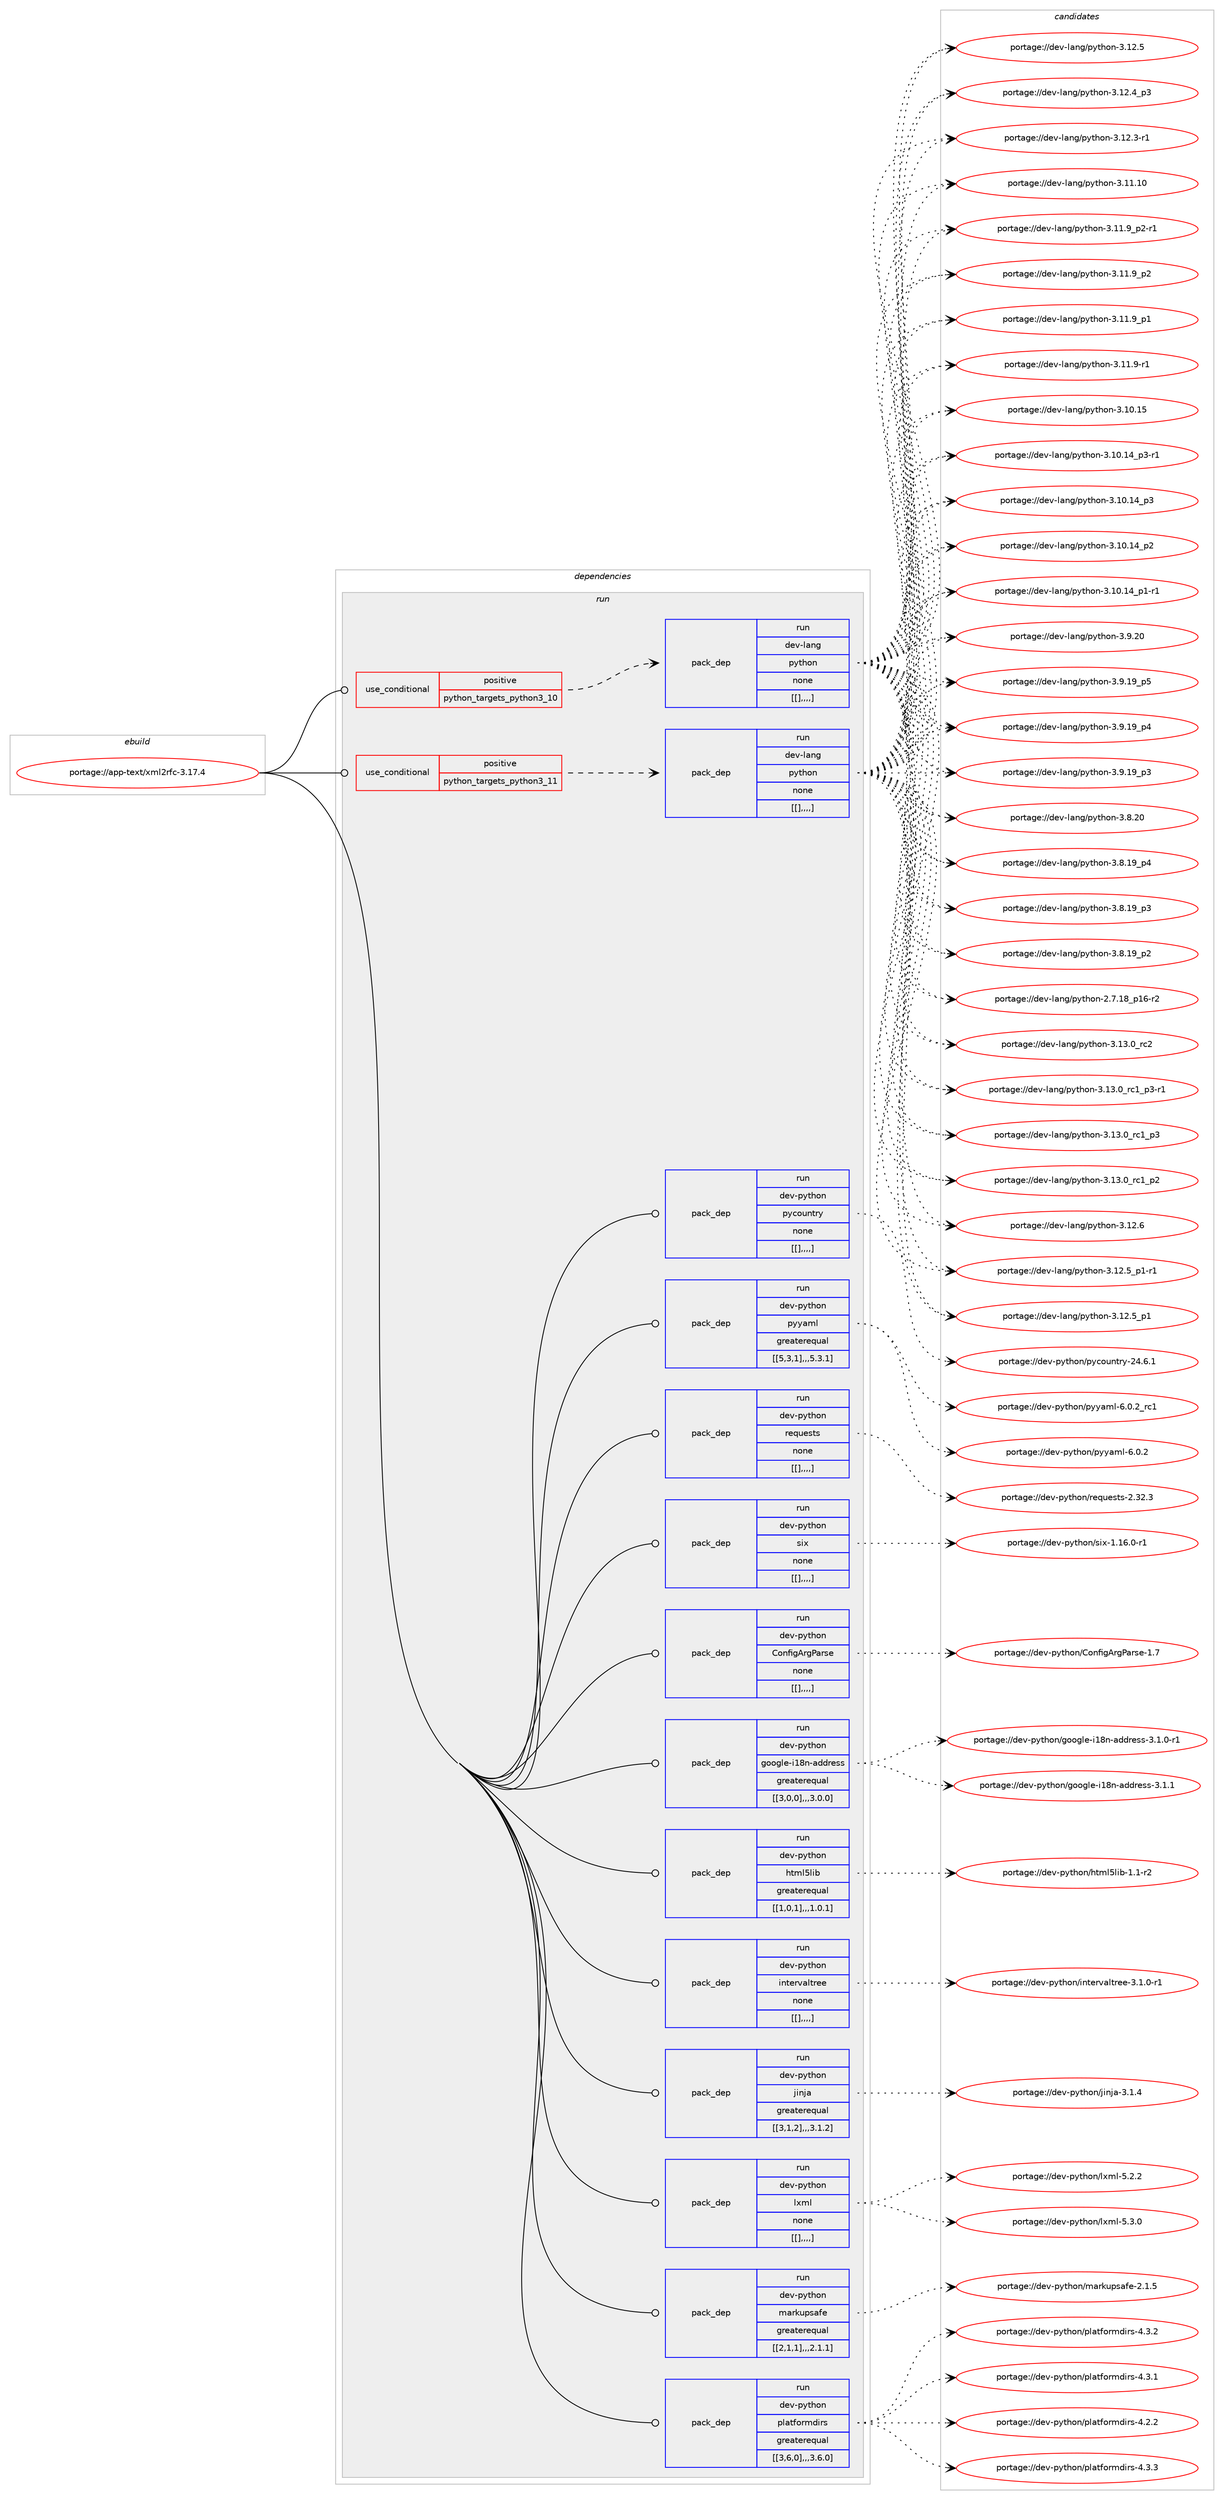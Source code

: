 digraph prolog {

# *************
# Graph options
# *************

newrank=true;
concentrate=true;
compound=true;
graph [rankdir=LR,fontname=Helvetica,fontsize=10,ranksep=1.5];#, ranksep=2.5, nodesep=0.2];
edge  [arrowhead=vee];
node  [fontname=Helvetica,fontsize=10];

# **********
# The ebuild
# **********

subgraph cluster_leftcol {
color=gray;
label=<<i>ebuild</i>>;
id [label="portage://app-text/xml2rfc-3.17.4", color=red, width=4, href="../app-text/xml2rfc-3.17.4.svg"];
}

# ****************
# The dependencies
# ****************

subgraph cluster_midcol {
color=gray;
label=<<i>dependencies</i>>;
subgraph cluster_compile {
fillcolor="#eeeeee";
style=filled;
label=<<i>compile</i>>;
}
subgraph cluster_compileandrun {
fillcolor="#eeeeee";
style=filled;
label=<<i>compile and run</i>>;
}
subgraph cluster_run {
fillcolor="#eeeeee";
style=filled;
label=<<i>run</i>>;
subgraph cond16345 {
dependency60299 [label=<<TABLE BORDER="0" CELLBORDER="1" CELLSPACING="0" CELLPADDING="4"><TR><TD ROWSPAN="3" CELLPADDING="10">use_conditional</TD></TR><TR><TD>positive</TD></TR><TR><TD>python_targets_python3_10</TD></TR></TABLE>>, shape=none, color=red];
subgraph pack43445 {
dependency60300 [label=<<TABLE BORDER="0" CELLBORDER="1" CELLSPACING="0" CELLPADDING="4" WIDTH="220"><TR><TD ROWSPAN="6" CELLPADDING="30">pack_dep</TD></TR><TR><TD WIDTH="110">run</TD></TR><TR><TD>dev-lang</TD></TR><TR><TD>python</TD></TR><TR><TD>none</TD></TR><TR><TD>[[],,,,]</TD></TR></TABLE>>, shape=none, color=blue];
}
dependency60299:e -> dependency60300:w [weight=20,style="dashed",arrowhead="vee"];
}
id:e -> dependency60299:w [weight=20,style="solid",arrowhead="odot"];
subgraph cond16346 {
dependency60301 [label=<<TABLE BORDER="0" CELLBORDER="1" CELLSPACING="0" CELLPADDING="4"><TR><TD ROWSPAN="3" CELLPADDING="10">use_conditional</TD></TR><TR><TD>positive</TD></TR><TR><TD>python_targets_python3_11</TD></TR></TABLE>>, shape=none, color=red];
subgraph pack43446 {
dependency60302 [label=<<TABLE BORDER="0" CELLBORDER="1" CELLSPACING="0" CELLPADDING="4" WIDTH="220"><TR><TD ROWSPAN="6" CELLPADDING="30">pack_dep</TD></TR><TR><TD WIDTH="110">run</TD></TR><TR><TD>dev-lang</TD></TR><TR><TD>python</TD></TR><TR><TD>none</TD></TR><TR><TD>[[],,,,]</TD></TR></TABLE>>, shape=none, color=blue];
}
dependency60301:e -> dependency60302:w [weight=20,style="dashed",arrowhead="vee"];
}
id:e -> dependency60301:w [weight=20,style="solid",arrowhead="odot"];
subgraph pack43447 {
dependency60303 [label=<<TABLE BORDER="0" CELLBORDER="1" CELLSPACING="0" CELLPADDING="4" WIDTH="220"><TR><TD ROWSPAN="6" CELLPADDING="30">pack_dep</TD></TR><TR><TD WIDTH="110">run</TD></TR><TR><TD>dev-python</TD></TR><TR><TD>ConfigArgParse</TD></TR><TR><TD>none</TD></TR><TR><TD>[[],,,,]</TD></TR></TABLE>>, shape=none, color=blue];
}
id:e -> dependency60303:w [weight=20,style="solid",arrowhead="odot"];
subgraph pack43448 {
dependency60304 [label=<<TABLE BORDER="0" CELLBORDER="1" CELLSPACING="0" CELLPADDING="4" WIDTH="220"><TR><TD ROWSPAN="6" CELLPADDING="30">pack_dep</TD></TR><TR><TD WIDTH="110">run</TD></TR><TR><TD>dev-python</TD></TR><TR><TD>google-i18n-address</TD></TR><TR><TD>greaterequal</TD></TR><TR><TD>[[3,0,0],,,3.0.0]</TD></TR></TABLE>>, shape=none, color=blue];
}
id:e -> dependency60304:w [weight=20,style="solid",arrowhead="odot"];
subgraph pack43449 {
dependency60305 [label=<<TABLE BORDER="0" CELLBORDER="1" CELLSPACING="0" CELLPADDING="4" WIDTH="220"><TR><TD ROWSPAN="6" CELLPADDING="30">pack_dep</TD></TR><TR><TD WIDTH="110">run</TD></TR><TR><TD>dev-python</TD></TR><TR><TD>html5lib</TD></TR><TR><TD>greaterequal</TD></TR><TR><TD>[[1,0,1],,,1.0.1]</TD></TR></TABLE>>, shape=none, color=blue];
}
id:e -> dependency60305:w [weight=20,style="solid",arrowhead="odot"];
subgraph pack43450 {
dependency60306 [label=<<TABLE BORDER="0" CELLBORDER="1" CELLSPACING="0" CELLPADDING="4" WIDTH="220"><TR><TD ROWSPAN="6" CELLPADDING="30">pack_dep</TD></TR><TR><TD WIDTH="110">run</TD></TR><TR><TD>dev-python</TD></TR><TR><TD>intervaltree</TD></TR><TR><TD>none</TD></TR><TR><TD>[[],,,,]</TD></TR></TABLE>>, shape=none, color=blue];
}
id:e -> dependency60306:w [weight=20,style="solid",arrowhead="odot"];
subgraph pack43451 {
dependency60307 [label=<<TABLE BORDER="0" CELLBORDER="1" CELLSPACING="0" CELLPADDING="4" WIDTH="220"><TR><TD ROWSPAN="6" CELLPADDING="30">pack_dep</TD></TR><TR><TD WIDTH="110">run</TD></TR><TR><TD>dev-python</TD></TR><TR><TD>jinja</TD></TR><TR><TD>greaterequal</TD></TR><TR><TD>[[3,1,2],,,3.1.2]</TD></TR></TABLE>>, shape=none, color=blue];
}
id:e -> dependency60307:w [weight=20,style="solid",arrowhead="odot"];
subgraph pack43452 {
dependency60308 [label=<<TABLE BORDER="0" CELLBORDER="1" CELLSPACING="0" CELLPADDING="4" WIDTH="220"><TR><TD ROWSPAN="6" CELLPADDING="30">pack_dep</TD></TR><TR><TD WIDTH="110">run</TD></TR><TR><TD>dev-python</TD></TR><TR><TD>lxml</TD></TR><TR><TD>none</TD></TR><TR><TD>[[],,,,]</TD></TR></TABLE>>, shape=none, color=blue];
}
id:e -> dependency60308:w [weight=20,style="solid",arrowhead="odot"];
subgraph pack43453 {
dependency60309 [label=<<TABLE BORDER="0" CELLBORDER="1" CELLSPACING="0" CELLPADDING="4" WIDTH="220"><TR><TD ROWSPAN="6" CELLPADDING="30">pack_dep</TD></TR><TR><TD WIDTH="110">run</TD></TR><TR><TD>dev-python</TD></TR><TR><TD>markupsafe</TD></TR><TR><TD>greaterequal</TD></TR><TR><TD>[[2,1,1],,,2.1.1]</TD></TR></TABLE>>, shape=none, color=blue];
}
id:e -> dependency60309:w [weight=20,style="solid",arrowhead="odot"];
subgraph pack43454 {
dependency60310 [label=<<TABLE BORDER="0" CELLBORDER="1" CELLSPACING="0" CELLPADDING="4" WIDTH="220"><TR><TD ROWSPAN="6" CELLPADDING="30">pack_dep</TD></TR><TR><TD WIDTH="110">run</TD></TR><TR><TD>dev-python</TD></TR><TR><TD>platformdirs</TD></TR><TR><TD>greaterequal</TD></TR><TR><TD>[[3,6,0],,,3.6.0]</TD></TR></TABLE>>, shape=none, color=blue];
}
id:e -> dependency60310:w [weight=20,style="solid",arrowhead="odot"];
subgraph pack43455 {
dependency60311 [label=<<TABLE BORDER="0" CELLBORDER="1" CELLSPACING="0" CELLPADDING="4" WIDTH="220"><TR><TD ROWSPAN="6" CELLPADDING="30">pack_dep</TD></TR><TR><TD WIDTH="110">run</TD></TR><TR><TD>dev-python</TD></TR><TR><TD>pycountry</TD></TR><TR><TD>none</TD></TR><TR><TD>[[],,,,]</TD></TR></TABLE>>, shape=none, color=blue];
}
id:e -> dependency60311:w [weight=20,style="solid",arrowhead="odot"];
subgraph pack43456 {
dependency60312 [label=<<TABLE BORDER="0" CELLBORDER="1" CELLSPACING="0" CELLPADDING="4" WIDTH="220"><TR><TD ROWSPAN="6" CELLPADDING="30">pack_dep</TD></TR><TR><TD WIDTH="110">run</TD></TR><TR><TD>dev-python</TD></TR><TR><TD>pyyaml</TD></TR><TR><TD>greaterequal</TD></TR><TR><TD>[[5,3,1],,,5.3.1]</TD></TR></TABLE>>, shape=none, color=blue];
}
id:e -> dependency60312:w [weight=20,style="solid",arrowhead="odot"];
subgraph pack43457 {
dependency60313 [label=<<TABLE BORDER="0" CELLBORDER="1" CELLSPACING="0" CELLPADDING="4" WIDTH="220"><TR><TD ROWSPAN="6" CELLPADDING="30">pack_dep</TD></TR><TR><TD WIDTH="110">run</TD></TR><TR><TD>dev-python</TD></TR><TR><TD>requests</TD></TR><TR><TD>none</TD></TR><TR><TD>[[],,,,]</TD></TR></TABLE>>, shape=none, color=blue];
}
id:e -> dependency60313:w [weight=20,style="solid",arrowhead="odot"];
subgraph pack43458 {
dependency60314 [label=<<TABLE BORDER="0" CELLBORDER="1" CELLSPACING="0" CELLPADDING="4" WIDTH="220"><TR><TD ROWSPAN="6" CELLPADDING="30">pack_dep</TD></TR><TR><TD WIDTH="110">run</TD></TR><TR><TD>dev-python</TD></TR><TR><TD>six</TD></TR><TR><TD>none</TD></TR><TR><TD>[[],,,,]</TD></TR></TABLE>>, shape=none, color=blue];
}
id:e -> dependency60314:w [weight=20,style="solid",arrowhead="odot"];
}
}

# **************
# The candidates
# **************

subgraph cluster_choices {
rank=same;
color=gray;
label=<<i>candidates</i>>;

subgraph choice43445 {
color=black;
nodesep=1;
choice10010111845108971101034711212111610411111045514649514648951149950 [label="portage://dev-lang/python-3.13.0_rc2", color=red, width=4,href="../dev-lang/python-3.13.0_rc2.svg"];
choice1001011184510897110103471121211161041111104551464951464895114994995112514511449 [label="portage://dev-lang/python-3.13.0_rc1_p3-r1", color=red, width=4,href="../dev-lang/python-3.13.0_rc1_p3-r1.svg"];
choice100101118451089711010347112121116104111110455146495146489511499499511251 [label="portage://dev-lang/python-3.13.0_rc1_p3", color=red, width=4,href="../dev-lang/python-3.13.0_rc1_p3.svg"];
choice100101118451089711010347112121116104111110455146495146489511499499511250 [label="portage://dev-lang/python-3.13.0_rc1_p2", color=red, width=4,href="../dev-lang/python-3.13.0_rc1_p2.svg"];
choice10010111845108971101034711212111610411111045514649504654 [label="portage://dev-lang/python-3.12.6", color=red, width=4,href="../dev-lang/python-3.12.6.svg"];
choice1001011184510897110103471121211161041111104551464950465395112494511449 [label="portage://dev-lang/python-3.12.5_p1-r1", color=red, width=4,href="../dev-lang/python-3.12.5_p1-r1.svg"];
choice100101118451089711010347112121116104111110455146495046539511249 [label="portage://dev-lang/python-3.12.5_p1", color=red, width=4,href="../dev-lang/python-3.12.5_p1.svg"];
choice10010111845108971101034711212111610411111045514649504653 [label="portage://dev-lang/python-3.12.5", color=red, width=4,href="../dev-lang/python-3.12.5.svg"];
choice100101118451089711010347112121116104111110455146495046529511251 [label="portage://dev-lang/python-3.12.4_p3", color=red, width=4,href="../dev-lang/python-3.12.4_p3.svg"];
choice100101118451089711010347112121116104111110455146495046514511449 [label="portage://dev-lang/python-3.12.3-r1", color=red, width=4,href="../dev-lang/python-3.12.3-r1.svg"];
choice1001011184510897110103471121211161041111104551464949464948 [label="portage://dev-lang/python-3.11.10", color=red, width=4,href="../dev-lang/python-3.11.10.svg"];
choice1001011184510897110103471121211161041111104551464949465795112504511449 [label="portage://dev-lang/python-3.11.9_p2-r1", color=red, width=4,href="../dev-lang/python-3.11.9_p2-r1.svg"];
choice100101118451089711010347112121116104111110455146494946579511250 [label="portage://dev-lang/python-3.11.9_p2", color=red, width=4,href="../dev-lang/python-3.11.9_p2.svg"];
choice100101118451089711010347112121116104111110455146494946579511249 [label="portage://dev-lang/python-3.11.9_p1", color=red, width=4,href="../dev-lang/python-3.11.9_p1.svg"];
choice100101118451089711010347112121116104111110455146494946574511449 [label="portage://dev-lang/python-3.11.9-r1", color=red, width=4,href="../dev-lang/python-3.11.9-r1.svg"];
choice1001011184510897110103471121211161041111104551464948464953 [label="portage://dev-lang/python-3.10.15", color=red, width=4,href="../dev-lang/python-3.10.15.svg"];
choice100101118451089711010347112121116104111110455146494846495295112514511449 [label="portage://dev-lang/python-3.10.14_p3-r1", color=red, width=4,href="../dev-lang/python-3.10.14_p3-r1.svg"];
choice10010111845108971101034711212111610411111045514649484649529511251 [label="portage://dev-lang/python-3.10.14_p3", color=red, width=4,href="../dev-lang/python-3.10.14_p3.svg"];
choice10010111845108971101034711212111610411111045514649484649529511250 [label="portage://dev-lang/python-3.10.14_p2", color=red, width=4,href="../dev-lang/python-3.10.14_p2.svg"];
choice100101118451089711010347112121116104111110455146494846495295112494511449 [label="portage://dev-lang/python-3.10.14_p1-r1", color=red, width=4,href="../dev-lang/python-3.10.14_p1-r1.svg"];
choice10010111845108971101034711212111610411111045514657465048 [label="portage://dev-lang/python-3.9.20", color=red, width=4,href="../dev-lang/python-3.9.20.svg"];
choice100101118451089711010347112121116104111110455146574649579511253 [label="portage://dev-lang/python-3.9.19_p5", color=red, width=4,href="../dev-lang/python-3.9.19_p5.svg"];
choice100101118451089711010347112121116104111110455146574649579511252 [label="portage://dev-lang/python-3.9.19_p4", color=red, width=4,href="../dev-lang/python-3.9.19_p4.svg"];
choice100101118451089711010347112121116104111110455146574649579511251 [label="portage://dev-lang/python-3.9.19_p3", color=red, width=4,href="../dev-lang/python-3.9.19_p3.svg"];
choice10010111845108971101034711212111610411111045514656465048 [label="portage://dev-lang/python-3.8.20", color=red, width=4,href="../dev-lang/python-3.8.20.svg"];
choice100101118451089711010347112121116104111110455146564649579511252 [label="portage://dev-lang/python-3.8.19_p4", color=red, width=4,href="../dev-lang/python-3.8.19_p4.svg"];
choice100101118451089711010347112121116104111110455146564649579511251 [label="portage://dev-lang/python-3.8.19_p3", color=red, width=4,href="../dev-lang/python-3.8.19_p3.svg"];
choice100101118451089711010347112121116104111110455146564649579511250 [label="portage://dev-lang/python-3.8.19_p2", color=red, width=4,href="../dev-lang/python-3.8.19_p2.svg"];
choice100101118451089711010347112121116104111110455046554649569511249544511450 [label="portage://dev-lang/python-2.7.18_p16-r2", color=red, width=4,href="../dev-lang/python-2.7.18_p16-r2.svg"];
dependency60300:e -> choice10010111845108971101034711212111610411111045514649514648951149950:w [style=dotted,weight="100"];
dependency60300:e -> choice1001011184510897110103471121211161041111104551464951464895114994995112514511449:w [style=dotted,weight="100"];
dependency60300:e -> choice100101118451089711010347112121116104111110455146495146489511499499511251:w [style=dotted,weight="100"];
dependency60300:e -> choice100101118451089711010347112121116104111110455146495146489511499499511250:w [style=dotted,weight="100"];
dependency60300:e -> choice10010111845108971101034711212111610411111045514649504654:w [style=dotted,weight="100"];
dependency60300:e -> choice1001011184510897110103471121211161041111104551464950465395112494511449:w [style=dotted,weight="100"];
dependency60300:e -> choice100101118451089711010347112121116104111110455146495046539511249:w [style=dotted,weight="100"];
dependency60300:e -> choice10010111845108971101034711212111610411111045514649504653:w [style=dotted,weight="100"];
dependency60300:e -> choice100101118451089711010347112121116104111110455146495046529511251:w [style=dotted,weight="100"];
dependency60300:e -> choice100101118451089711010347112121116104111110455146495046514511449:w [style=dotted,weight="100"];
dependency60300:e -> choice1001011184510897110103471121211161041111104551464949464948:w [style=dotted,weight="100"];
dependency60300:e -> choice1001011184510897110103471121211161041111104551464949465795112504511449:w [style=dotted,weight="100"];
dependency60300:e -> choice100101118451089711010347112121116104111110455146494946579511250:w [style=dotted,weight="100"];
dependency60300:e -> choice100101118451089711010347112121116104111110455146494946579511249:w [style=dotted,weight="100"];
dependency60300:e -> choice100101118451089711010347112121116104111110455146494946574511449:w [style=dotted,weight="100"];
dependency60300:e -> choice1001011184510897110103471121211161041111104551464948464953:w [style=dotted,weight="100"];
dependency60300:e -> choice100101118451089711010347112121116104111110455146494846495295112514511449:w [style=dotted,weight="100"];
dependency60300:e -> choice10010111845108971101034711212111610411111045514649484649529511251:w [style=dotted,weight="100"];
dependency60300:e -> choice10010111845108971101034711212111610411111045514649484649529511250:w [style=dotted,weight="100"];
dependency60300:e -> choice100101118451089711010347112121116104111110455146494846495295112494511449:w [style=dotted,weight="100"];
dependency60300:e -> choice10010111845108971101034711212111610411111045514657465048:w [style=dotted,weight="100"];
dependency60300:e -> choice100101118451089711010347112121116104111110455146574649579511253:w [style=dotted,weight="100"];
dependency60300:e -> choice100101118451089711010347112121116104111110455146574649579511252:w [style=dotted,weight="100"];
dependency60300:e -> choice100101118451089711010347112121116104111110455146574649579511251:w [style=dotted,weight="100"];
dependency60300:e -> choice10010111845108971101034711212111610411111045514656465048:w [style=dotted,weight="100"];
dependency60300:e -> choice100101118451089711010347112121116104111110455146564649579511252:w [style=dotted,weight="100"];
dependency60300:e -> choice100101118451089711010347112121116104111110455146564649579511251:w [style=dotted,weight="100"];
dependency60300:e -> choice100101118451089711010347112121116104111110455146564649579511250:w [style=dotted,weight="100"];
dependency60300:e -> choice100101118451089711010347112121116104111110455046554649569511249544511450:w [style=dotted,weight="100"];
}
subgraph choice43446 {
color=black;
nodesep=1;
choice10010111845108971101034711212111610411111045514649514648951149950 [label="portage://dev-lang/python-3.13.0_rc2", color=red, width=4,href="../dev-lang/python-3.13.0_rc2.svg"];
choice1001011184510897110103471121211161041111104551464951464895114994995112514511449 [label="portage://dev-lang/python-3.13.0_rc1_p3-r1", color=red, width=4,href="../dev-lang/python-3.13.0_rc1_p3-r1.svg"];
choice100101118451089711010347112121116104111110455146495146489511499499511251 [label="portage://dev-lang/python-3.13.0_rc1_p3", color=red, width=4,href="../dev-lang/python-3.13.0_rc1_p3.svg"];
choice100101118451089711010347112121116104111110455146495146489511499499511250 [label="portage://dev-lang/python-3.13.0_rc1_p2", color=red, width=4,href="../dev-lang/python-3.13.0_rc1_p2.svg"];
choice10010111845108971101034711212111610411111045514649504654 [label="portage://dev-lang/python-3.12.6", color=red, width=4,href="../dev-lang/python-3.12.6.svg"];
choice1001011184510897110103471121211161041111104551464950465395112494511449 [label="portage://dev-lang/python-3.12.5_p1-r1", color=red, width=4,href="../dev-lang/python-3.12.5_p1-r1.svg"];
choice100101118451089711010347112121116104111110455146495046539511249 [label="portage://dev-lang/python-3.12.5_p1", color=red, width=4,href="../dev-lang/python-3.12.5_p1.svg"];
choice10010111845108971101034711212111610411111045514649504653 [label="portage://dev-lang/python-3.12.5", color=red, width=4,href="../dev-lang/python-3.12.5.svg"];
choice100101118451089711010347112121116104111110455146495046529511251 [label="portage://dev-lang/python-3.12.4_p3", color=red, width=4,href="../dev-lang/python-3.12.4_p3.svg"];
choice100101118451089711010347112121116104111110455146495046514511449 [label="portage://dev-lang/python-3.12.3-r1", color=red, width=4,href="../dev-lang/python-3.12.3-r1.svg"];
choice1001011184510897110103471121211161041111104551464949464948 [label="portage://dev-lang/python-3.11.10", color=red, width=4,href="../dev-lang/python-3.11.10.svg"];
choice1001011184510897110103471121211161041111104551464949465795112504511449 [label="portage://dev-lang/python-3.11.9_p2-r1", color=red, width=4,href="../dev-lang/python-3.11.9_p2-r1.svg"];
choice100101118451089711010347112121116104111110455146494946579511250 [label="portage://dev-lang/python-3.11.9_p2", color=red, width=4,href="../dev-lang/python-3.11.9_p2.svg"];
choice100101118451089711010347112121116104111110455146494946579511249 [label="portage://dev-lang/python-3.11.9_p1", color=red, width=4,href="../dev-lang/python-3.11.9_p1.svg"];
choice100101118451089711010347112121116104111110455146494946574511449 [label="portage://dev-lang/python-3.11.9-r1", color=red, width=4,href="../dev-lang/python-3.11.9-r1.svg"];
choice1001011184510897110103471121211161041111104551464948464953 [label="portage://dev-lang/python-3.10.15", color=red, width=4,href="../dev-lang/python-3.10.15.svg"];
choice100101118451089711010347112121116104111110455146494846495295112514511449 [label="portage://dev-lang/python-3.10.14_p3-r1", color=red, width=4,href="../dev-lang/python-3.10.14_p3-r1.svg"];
choice10010111845108971101034711212111610411111045514649484649529511251 [label="portage://dev-lang/python-3.10.14_p3", color=red, width=4,href="../dev-lang/python-3.10.14_p3.svg"];
choice10010111845108971101034711212111610411111045514649484649529511250 [label="portage://dev-lang/python-3.10.14_p2", color=red, width=4,href="../dev-lang/python-3.10.14_p2.svg"];
choice100101118451089711010347112121116104111110455146494846495295112494511449 [label="portage://dev-lang/python-3.10.14_p1-r1", color=red, width=4,href="../dev-lang/python-3.10.14_p1-r1.svg"];
choice10010111845108971101034711212111610411111045514657465048 [label="portage://dev-lang/python-3.9.20", color=red, width=4,href="../dev-lang/python-3.9.20.svg"];
choice100101118451089711010347112121116104111110455146574649579511253 [label="portage://dev-lang/python-3.9.19_p5", color=red, width=4,href="../dev-lang/python-3.9.19_p5.svg"];
choice100101118451089711010347112121116104111110455146574649579511252 [label="portage://dev-lang/python-3.9.19_p4", color=red, width=4,href="../dev-lang/python-3.9.19_p4.svg"];
choice100101118451089711010347112121116104111110455146574649579511251 [label="portage://dev-lang/python-3.9.19_p3", color=red, width=4,href="../dev-lang/python-3.9.19_p3.svg"];
choice10010111845108971101034711212111610411111045514656465048 [label="portage://dev-lang/python-3.8.20", color=red, width=4,href="../dev-lang/python-3.8.20.svg"];
choice100101118451089711010347112121116104111110455146564649579511252 [label="portage://dev-lang/python-3.8.19_p4", color=red, width=4,href="../dev-lang/python-3.8.19_p4.svg"];
choice100101118451089711010347112121116104111110455146564649579511251 [label="portage://dev-lang/python-3.8.19_p3", color=red, width=4,href="../dev-lang/python-3.8.19_p3.svg"];
choice100101118451089711010347112121116104111110455146564649579511250 [label="portage://dev-lang/python-3.8.19_p2", color=red, width=4,href="../dev-lang/python-3.8.19_p2.svg"];
choice100101118451089711010347112121116104111110455046554649569511249544511450 [label="portage://dev-lang/python-2.7.18_p16-r2", color=red, width=4,href="../dev-lang/python-2.7.18_p16-r2.svg"];
dependency60302:e -> choice10010111845108971101034711212111610411111045514649514648951149950:w [style=dotted,weight="100"];
dependency60302:e -> choice1001011184510897110103471121211161041111104551464951464895114994995112514511449:w [style=dotted,weight="100"];
dependency60302:e -> choice100101118451089711010347112121116104111110455146495146489511499499511251:w [style=dotted,weight="100"];
dependency60302:e -> choice100101118451089711010347112121116104111110455146495146489511499499511250:w [style=dotted,weight="100"];
dependency60302:e -> choice10010111845108971101034711212111610411111045514649504654:w [style=dotted,weight="100"];
dependency60302:e -> choice1001011184510897110103471121211161041111104551464950465395112494511449:w [style=dotted,weight="100"];
dependency60302:e -> choice100101118451089711010347112121116104111110455146495046539511249:w [style=dotted,weight="100"];
dependency60302:e -> choice10010111845108971101034711212111610411111045514649504653:w [style=dotted,weight="100"];
dependency60302:e -> choice100101118451089711010347112121116104111110455146495046529511251:w [style=dotted,weight="100"];
dependency60302:e -> choice100101118451089711010347112121116104111110455146495046514511449:w [style=dotted,weight="100"];
dependency60302:e -> choice1001011184510897110103471121211161041111104551464949464948:w [style=dotted,weight="100"];
dependency60302:e -> choice1001011184510897110103471121211161041111104551464949465795112504511449:w [style=dotted,weight="100"];
dependency60302:e -> choice100101118451089711010347112121116104111110455146494946579511250:w [style=dotted,weight="100"];
dependency60302:e -> choice100101118451089711010347112121116104111110455146494946579511249:w [style=dotted,weight="100"];
dependency60302:e -> choice100101118451089711010347112121116104111110455146494946574511449:w [style=dotted,weight="100"];
dependency60302:e -> choice1001011184510897110103471121211161041111104551464948464953:w [style=dotted,weight="100"];
dependency60302:e -> choice100101118451089711010347112121116104111110455146494846495295112514511449:w [style=dotted,weight="100"];
dependency60302:e -> choice10010111845108971101034711212111610411111045514649484649529511251:w [style=dotted,weight="100"];
dependency60302:e -> choice10010111845108971101034711212111610411111045514649484649529511250:w [style=dotted,weight="100"];
dependency60302:e -> choice100101118451089711010347112121116104111110455146494846495295112494511449:w [style=dotted,weight="100"];
dependency60302:e -> choice10010111845108971101034711212111610411111045514657465048:w [style=dotted,weight="100"];
dependency60302:e -> choice100101118451089711010347112121116104111110455146574649579511253:w [style=dotted,weight="100"];
dependency60302:e -> choice100101118451089711010347112121116104111110455146574649579511252:w [style=dotted,weight="100"];
dependency60302:e -> choice100101118451089711010347112121116104111110455146574649579511251:w [style=dotted,weight="100"];
dependency60302:e -> choice10010111845108971101034711212111610411111045514656465048:w [style=dotted,weight="100"];
dependency60302:e -> choice100101118451089711010347112121116104111110455146564649579511252:w [style=dotted,weight="100"];
dependency60302:e -> choice100101118451089711010347112121116104111110455146564649579511251:w [style=dotted,weight="100"];
dependency60302:e -> choice100101118451089711010347112121116104111110455146564649579511250:w [style=dotted,weight="100"];
dependency60302:e -> choice100101118451089711010347112121116104111110455046554649569511249544511450:w [style=dotted,weight="100"];
}
subgraph choice43447 {
color=black;
nodesep=1;
choice10010111845112121116104111110476711111010210510365114103809711411510145494655 [label="portage://dev-python/ConfigArgParse-1.7", color=red, width=4,href="../dev-python/ConfigArgParse-1.7.svg"];
dependency60303:e -> choice10010111845112121116104111110476711111010210510365114103809711411510145494655:w [style=dotted,weight="100"];
}
subgraph choice43448 {
color=black;
nodesep=1;
choice10010111845112121116104111110471031111111031081014510549561104597100100114101115115455146494649 [label="portage://dev-python/google-i18n-address-3.1.1", color=red, width=4,href="../dev-python/google-i18n-address-3.1.1.svg"];
choice100101118451121211161041111104710311111110310810145105495611045971001001141011151154551464946484511449 [label="portage://dev-python/google-i18n-address-3.1.0-r1", color=red, width=4,href="../dev-python/google-i18n-address-3.1.0-r1.svg"];
dependency60304:e -> choice10010111845112121116104111110471031111111031081014510549561104597100100114101115115455146494649:w [style=dotted,weight="100"];
dependency60304:e -> choice100101118451121211161041111104710311111110310810145105495611045971001001141011151154551464946484511449:w [style=dotted,weight="100"];
}
subgraph choice43449 {
color=black;
nodesep=1;
choice10010111845112121116104111110471041161091085310810598454946494511450 [label="portage://dev-python/html5lib-1.1-r2", color=red, width=4,href="../dev-python/html5lib-1.1-r2.svg"];
dependency60305:e -> choice10010111845112121116104111110471041161091085310810598454946494511450:w [style=dotted,weight="100"];
}
subgraph choice43450 {
color=black;
nodesep=1;
choice1001011184511212111610411111047105110116101114118971081161141011014551464946484511449 [label="portage://dev-python/intervaltree-3.1.0-r1", color=red, width=4,href="../dev-python/intervaltree-3.1.0-r1.svg"];
dependency60306:e -> choice1001011184511212111610411111047105110116101114118971081161141011014551464946484511449:w [style=dotted,weight="100"];
}
subgraph choice43451 {
color=black;
nodesep=1;
choice100101118451121211161041111104710610511010697455146494652 [label="portage://dev-python/jinja-3.1.4", color=red, width=4,href="../dev-python/jinja-3.1.4.svg"];
dependency60307:e -> choice100101118451121211161041111104710610511010697455146494652:w [style=dotted,weight="100"];
}
subgraph choice43452 {
color=black;
nodesep=1;
choice1001011184511212111610411111047108120109108455346514648 [label="portage://dev-python/lxml-5.3.0", color=red, width=4,href="../dev-python/lxml-5.3.0.svg"];
choice1001011184511212111610411111047108120109108455346504650 [label="portage://dev-python/lxml-5.2.2", color=red, width=4,href="../dev-python/lxml-5.2.2.svg"];
dependency60308:e -> choice1001011184511212111610411111047108120109108455346514648:w [style=dotted,weight="100"];
dependency60308:e -> choice1001011184511212111610411111047108120109108455346504650:w [style=dotted,weight="100"];
}
subgraph choice43453 {
color=black;
nodesep=1;
choice10010111845112121116104111110471099711410711711211597102101455046494653 [label="portage://dev-python/markupsafe-2.1.5", color=red, width=4,href="../dev-python/markupsafe-2.1.5.svg"];
dependency60309:e -> choice10010111845112121116104111110471099711410711711211597102101455046494653:w [style=dotted,weight="100"];
}
subgraph choice43454 {
color=black;
nodesep=1;
choice100101118451121211161041111104711210897116102111114109100105114115455246514651 [label="portage://dev-python/platformdirs-4.3.3", color=red, width=4,href="../dev-python/platformdirs-4.3.3.svg"];
choice100101118451121211161041111104711210897116102111114109100105114115455246514650 [label="portage://dev-python/platformdirs-4.3.2", color=red, width=4,href="../dev-python/platformdirs-4.3.2.svg"];
choice100101118451121211161041111104711210897116102111114109100105114115455246514649 [label="portage://dev-python/platformdirs-4.3.1", color=red, width=4,href="../dev-python/platformdirs-4.3.1.svg"];
choice100101118451121211161041111104711210897116102111114109100105114115455246504650 [label="portage://dev-python/platformdirs-4.2.2", color=red, width=4,href="../dev-python/platformdirs-4.2.2.svg"];
dependency60310:e -> choice100101118451121211161041111104711210897116102111114109100105114115455246514651:w [style=dotted,weight="100"];
dependency60310:e -> choice100101118451121211161041111104711210897116102111114109100105114115455246514650:w [style=dotted,weight="100"];
dependency60310:e -> choice100101118451121211161041111104711210897116102111114109100105114115455246514649:w [style=dotted,weight="100"];
dependency60310:e -> choice100101118451121211161041111104711210897116102111114109100105114115455246504650:w [style=dotted,weight="100"];
}
subgraph choice43455 {
color=black;
nodesep=1;
choice10010111845112121116104111110471121219911111711011611412145505246544649 [label="portage://dev-python/pycountry-24.6.1", color=red, width=4,href="../dev-python/pycountry-24.6.1.svg"];
dependency60311:e -> choice10010111845112121116104111110471121219911111711011611412145505246544649:w [style=dotted,weight="100"];
}
subgraph choice43456 {
color=black;
nodesep=1;
choice100101118451121211161041111104711212112197109108455446484650951149949 [label="portage://dev-python/pyyaml-6.0.2_rc1", color=red, width=4,href="../dev-python/pyyaml-6.0.2_rc1.svg"];
choice100101118451121211161041111104711212112197109108455446484650 [label="portage://dev-python/pyyaml-6.0.2", color=red, width=4,href="../dev-python/pyyaml-6.0.2.svg"];
dependency60312:e -> choice100101118451121211161041111104711212112197109108455446484650951149949:w [style=dotted,weight="100"];
dependency60312:e -> choice100101118451121211161041111104711212112197109108455446484650:w [style=dotted,weight="100"];
}
subgraph choice43457 {
color=black;
nodesep=1;
choice100101118451121211161041111104711410111311710111511611545504651504651 [label="portage://dev-python/requests-2.32.3", color=red, width=4,href="../dev-python/requests-2.32.3.svg"];
dependency60313:e -> choice100101118451121211161041111104711410111311710111511611545504651504651:w [style=dotted,weight="100"];
}
subgraph choice43458 {
color=black;
nodesep=1;
choice1001011184511212111610411111047115105120454946495446484511449 [label="portage://dev-python/six-1.16.0-r1", color=red, width=4,href="../dev-python/six-1.16.0-r1.svg"];
dependency60314:e -> choice1001011184511212111610411111047115105120454946495446484511449:w [style=dotted,weight="100"];
}
}

}
